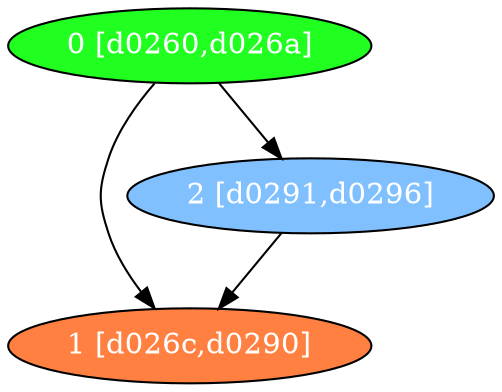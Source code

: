 diGraph libnss3{
	libnss3_0  [style=filled fillcolor="#20FF20" fontcolor="#ffffff" shape=oval label="0 [d0260,d026a]"]
	libnss3_1  [style=filled fillcolor="#FF8040" fontcolor="#ffffff" shape=oval label="1 [d026c,d0290]"]
	libnss3_2  [style=filled fillcolor="#80C0FF" fontcolor="#ffffff" shape=oval label="2 [d0291,d0296]"]

	libnss3_0 -> libnss3_1
	libnss3_0 -> libnss3_2
	libnss3_2 -> libnss3_1
}